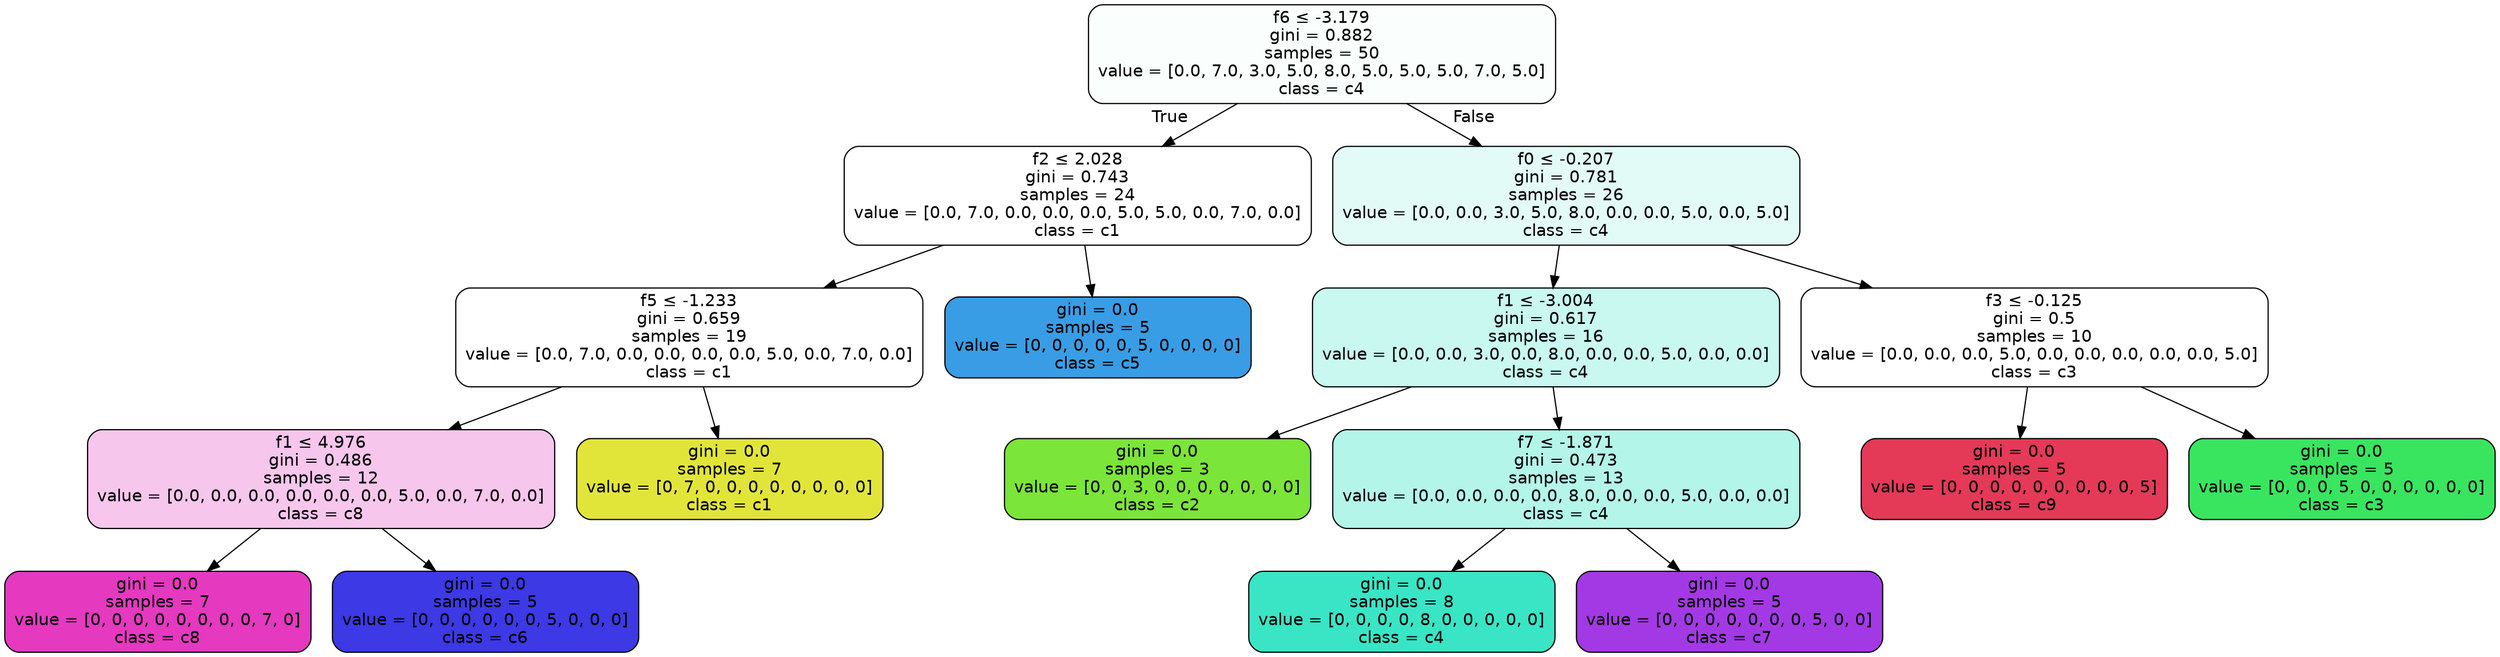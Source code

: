 digraph Tree {
node [shape=box, style="filled, rounded", color="black", fontname=helvetica] ;
edge [fontname=helvetica] ;
0 [label=<f6 &le; -3.179<br/>gini = 0.882<br/>samples = 50<br/>value = [0.0, 7.0, 3.0, 5.0, 8.0, 5.0, 5.0, 5.0, 7.0, 5.0]<br/>class = c4>, fillcolor="#39e5c506"] ;
1 [label=<f2 &le; 2.028<br/>gini = 0.743<br/>samples = 24<br/>value = [0.0, 7.0, 0.0, 0.0, 0.0, 5.0, 5.0, 0.0, 7.0, 0.0]<br/>class = c1>, fillcolor="#e2e53900"] ;
0 -> 1 [labeldistance=2.5, labelangle=45, headlabel="True"] ;
2 [label=<f5 &le; -1.233<br/>gini = 0.659<br/>samples = 19<br/>value = [0.0, 7.0, 0.0, 0.0, 0.0, 0.0, 5.0, 0.0, 7.0, 0.0]<br/>class = c1>, fillcolor="#e2e53900"] ;
1 -> 2 ;
3 [label=<f1 &le; 4.976<br/>gini = 0.486<br/>samples = 12<br/>value = [0.0, 0.0, 0.0, 0.0, 0.0, 0.0, 5.0, 0.0, 7.0, 0.0]<br/>class = c8>, fillcolor="#e539c049"] ;
2 -> 3 ;
4 [label=<gini = 0.0<br/>samples = 7<br/>value = [0, 0, 0, 0, 0, 0, 0, 0, 7, 0]<br/>class = c8>, fillcolor="#e539c0ff"] ;
3 -> 4 ;
5 [label=<gini = 0.0<br/>samples = 5<br/>value = [0, 0, 0, 0, 0, 0, 5, 0, 0, 0]<br/>class = c6>, fillcolor="#3c39e5ff"] ;
3 -> 5 ;
6 [label=<gini = 0.0<br/>samples = 7<br/>value = [0, 7, 0, 0, 0, 0, 0, 0, 0, 0]<br/>class = c1>, fillcolor="#e2e539ff"] ;
2 -> 6 ;
7 [label=<gini = 0.0<br/>samples = 5<br/>value = [0, 0, 0, 0, 0, 5, 0, 0, 0, 0]<br/>class = c5>, fillcolor="#399de5ff"] ;
1 -> 7 ;
8 [label=<f0 &le; -0.207<br/>gini = 0.781<br/>samples = 26<br/>value = [0.0, 0.0, 3.0, 5.0, 8.0, 0.0, 0.0, 5.0, 0.0, 5.0]<br/>class = c4>, fillcolor="#39e5c524"] ;
0 -> 8 [labeldistance=2.5, labelangle=-45, headlabel="False"] ;
9 [label=<f1 &le; -3.004<br/>gini = 0.617<br/>samples = 16<br/>value = [0.0, 0.0, 3.0, 0.0, 8.0, 0.0, 0.0, 5.0, 0.0, 0.0]<br/>class = c4>, fillcolor="#39e5c546"] ;
8 -> 9 ;
10 [label=<gini = 0.0<br/>samples = 3<br/>value = [0, 0, 3, 0, 0, 0, 0, 0, 0, 0]<br/>class = c2>, fillcolor="#7be539ff"] ;
9 -> 10 ;
11 [label=<f7 &le; -1.871<br/>gini = 0.473<br/>samples = 13<br/>value = [0.0, 0.0, 0.0, 0.0, 8.0, 0.0, 0.0, 5.0, 0.0, 0.0]<br/>class = c4>, fillcolor="#39e5c560"] ;
9 -> 11 ;
12 [label=<gini = 0.0<br/>samples = 8<br/>value = [0, 0, 0, 0, 8, 0, 0, 0, 0, 0]<br/>class = c4>, fillcolor="#39e5c5ff"] ;
11 -> 12 ;
15 [label=<gini = 0.0<br/>samples = 5<br/>value = [0, 0, 0, 0, 0, 0, 0, 5, 0, 0]<br/>class = c7>, fillcolor="#a339e5ff"] ;
11 -> 15 ;
16 [label=<f3 &le; -0.125<br/>gini = 0.5<br/>samples = 10<br/>value = [0.0, 0.0, 0.0, 5.0, 0.0, 0.0, 0.0, 0.0, 0.0, 5.0]<br/>class = c3>, fillcolor="#39e55e00"] ;
8 -> 16 ;
17 [label=<gini = 0.0<br/>samples = 5<br/>value = [0, 0, 0, 0, 0, 0, 0, 0, 0, 5]<br/>class = c9>, fillcolor="#e53958ff"] ;
16 -> 17 ;
18 [label=<gini = 0.0<br/>samples = 5<br/>value = [0, 0, 0, 5, 0, 0, 0, 0, 0, 0]<br/>class = c3>, fillcolor="#39e55eff"] ;
16 -> 18 ;
}
